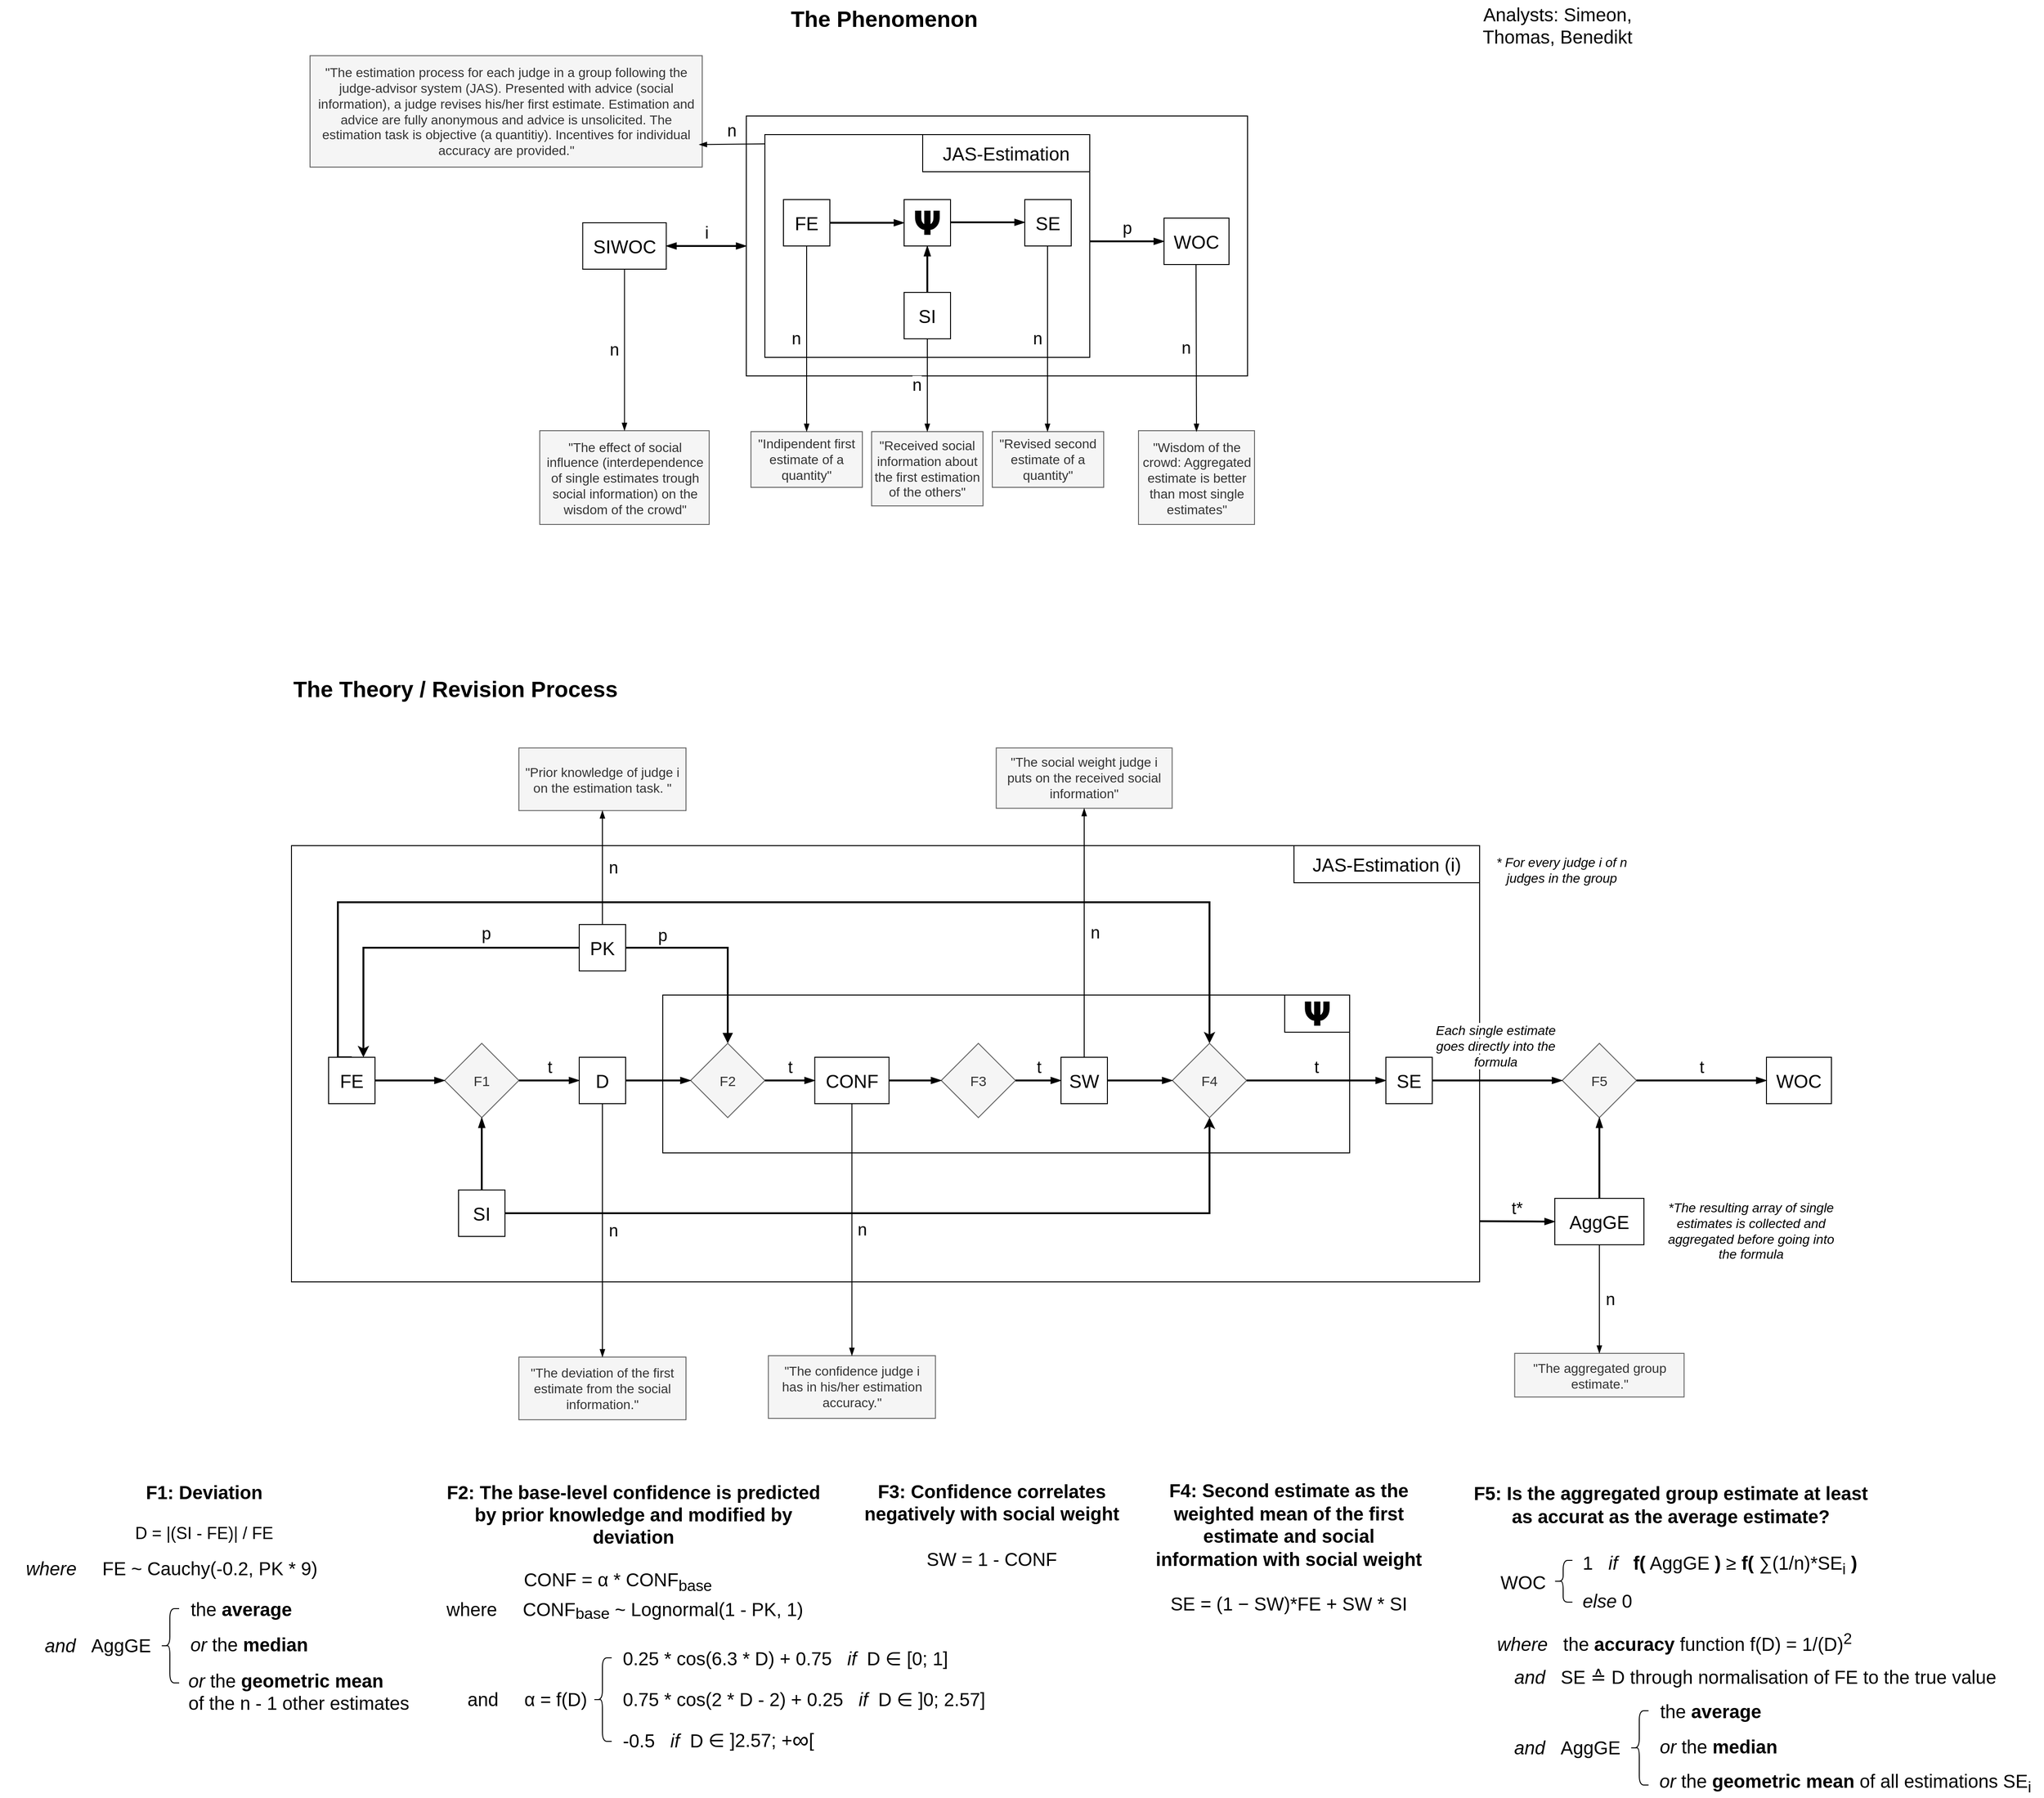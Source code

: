 <mxfile version="26.0.9">
  <diagram name="Seite-1" id="RQTe5mgzZmNywEFpRnqD">
    <mxGraphModel dx="1781" dy="1826" grid="1" gridSize="10" guides="1" tooltips="1" connect="1" arrows="1" fold="1" page="1" pageScale="1" pageWidth="827" pageHeight="1169" math="0" shadow="0">
      <root>
        <mxCell id="0" />
        <mxCell id="1" parent="0" />
        <mxCell id="HI9Pbx4m3uAijnWi6vWS-48" value="" style="group" parent="1" vertex="1" connectable="0">
          <mxGeometry x="-390" y="887" width="1587" height="500" as="geometry" />
        </mxCell>
        <mxCell id="HI9Pbx4m3uAijnWi6vWS-57" value="" style="group" parent="HI9Pbx4m3uAijnWi6vWS-48" vertex="1" connectable="0">
          <mxGeometry x="100" y="9" width="1365" height="470" as="geometry" />
        </mxCell>
        <mxCell id="HI9Pbx4m3uAijnWi6vWS-58" value="" style="rounded=0;whiteSpace=wrap;html=1;fillColor=none;" parent="HI9Pbx4m3uAijnWi6vWS-57" vertex="1">
          <mxGeometry width="1280" height="470" as="geometry" />
        </mxCell>
        <mxCell id="HI9Pbx4m3uAijnWi6vWS-59" value="JAS-Estimation (i)" style="rounded=0;whiteSpace=wrap;html=1;fontSize=20;" parent="HI9Pbx4m3uAijnWi6vWS-57" vertex="1">
          <mxGeometry x="1080" width="200" height="40" as="geometry" />
        </mxCell>
        <mxCell id="HI9Pbx4m3uAijnWi6vWS-60" value="&lt;font style=&quot;font-size: 14px; background-color: light-dark(rgb(255, 255, 255), rgb(255, 255, 255));&quot;&gt;&lt;i&gt;Each single estimate goes directly into the formula&lt;/i&gt;&lt;/font&gt;" style="text;html=1;align=center;verticalAlign=middle;whiteSpace=wrap;rounded=0;" parent="HI9Pbx4m3uAijnWi6vWS-57" vertex="1">
          <mxGeometry x="1230" y="201" width="135" height="30" as="geometry" />
        </mxCell>
        <mxCell id="HI9Pbx4m3uAijnWi6vWS-34" value="&lt;font style=&quot;font-size: 18px;&quot;&gt;p&lt;/font&gt;" style="text;html=1;align=center;verticalAlign=middle;whiteSpace=wrap;rounded=0;" parent="HI9Pbx4m3uAijnWi6vWS-57" vertex="1">
          <mxGeometry x="370" y="82" width="60" height="30" as="geometry" />
        </mxCell>
        <mxCell id="HI9Pbx4m3uAijnWi6vWS-1" value="PK" style="rounded=0;whiteSpace=wrap;html=1;fontSize=20;" parent="HI9Pbx4m3uAijnWi6vWS-57" vertex="1">
          <mxGeometry x="310" y="85" width="50" height="50" as="geometry" />
        </mxCell>
        <mxCell id="HI9Pbx4m3uAijnWi6vWS-54" value="" style="rounded=0;whiteSpace=wrap;html=1;fillColor=none;strokeColor=#000000;strokeWidth=1;" parent="HI9Pbx4m3uAijnWi6vWS-48" vertex="1">
          <mxGeometry x="500" y="170" width="740" height="170" as="geometry" />
        </mxCell>
        <mxCell id="HI9Pbx4m3uAijnWi6vWS-55" value="&lt;span style=&quot;font-size: 36px;&quot;&gt;&lt;font style=&quot;color: rgb(0, 0, 0);&quot;&gt;𝝭&lt;/font&gt;&lt;/span&gt;" style="rounded=0;whiteSpace=wrap;html=1;strokeWidth=1;strokeColor=#000000;" parent="HI9Pbx4m3uAijnWi6vWS-48" vertex="1">
          <mxGeometry x="1170" y="170" width="70" height="40" as="geometry" />
        </mxCell>
        <mxCell id="PKGyjkcOjaS4IfkWWpPk-75" value="&lt;font&gt;&lt;i&gt;* For every judge i of n judges in the group&lt;/i&gt;&lt;/font&gt;" style="text;html=1;align=center;verticalAlign=middle;whiteSpace=wrap;rounded=0;fontSize=14;" parent="HI9Pbx4m3uAijnWi6vWS-48" vertex="1">
          <mxGeometry x="1377" y="20" width="183" height="30" as="geometry" />
        </mxCell>
        <mxCell id="PKGyjkcOjaS4IfkWWpPk-26" value="" style="group" parent="1" vertex="1" connectable="0">
          <mxGeometry x="220" y="130" width="350" height="240" as="geometry" />
        </mxCell>
        <mxCell id="PKGyjkcOjaS4IfkWWpPk-27" value="" style="rounded=0;whiteSpace=wrap;html=1;fillColor=none;" parent="PKGyjkcOjaS4IfkWWpPk-26" vertex="1">
          <mxGeometry width="350" height="240" as="geometry" />
        </mxCell>
        <mxCell id="PKGyjkcOjaS4IfkWWpPk-28" value="JAS-Estimation" style="rounded=0;whiteSpace=wrap;html=1;fontSize=20;" parent="PKGyjkcOjaS4IfkWWpPk-26" vertex="1">
          <mxGeometry x="170" width="180" height="40" as="geometry" />
        </mxCell>
        <mxCell id="PKGyjkcOjaS4IfkWWpPk-33" value="" style="rounded=0;whiteSpace=wrap;html=1;fillColor=none;" parent="1" vertex="1">
          <mxGeometry x="200" y="110" width="540" height="280" as="geometry" />
        </mxCell>
        <mxCell id="PKGyjkcOjaS4IfkWWpPk-1" value="FE" style="rounded=0;whiteSpace=wrap;html=1;fontSize=20;" parent="1" vertex="1">
          <mxGeometry x="240" y="200" width="50" height="50" as="geometry" />
        </mxCell>
        <mxCell id="PKGyjkcOjaS4IfkWWpPk-2" value="&lt;span style=&quot;font-size: 36px;&quot;&gt;𝝭&lt;/span&gt;" style="rounded=0;whiteSpace=wrap;html=1;fontSize=20;" parent="1" vertex="1">
          <mxGeometry x="370" y="200" width="50" height="50" as="geometry" />
        </mxCell>
        <mxCell id="PKGyjkcOjaS4IfkWWpPk-3" value="" style="endArrow=blockThin;html=1;rounded=0;strokeWidth=2;endFill=1;exitX=1;exitY=0.5;exitDx=0;exitDy=0;entryX=0;entryY=0.5;entryDx=0;entryDy=0;" parent="1" source="PKGyjkcOjaS4IfkWWpPk-1" target="PKGyjkcOjaS4IfkWWpPk-2" edge="1">
          <mxGeometry width="50" height="50" relative="1" as="geometry">
            <mxPoint x="330" y="310" as="sourcePoint" />
            <mxPoint x="490" y="310" as="targetPoint" />
          </mxGeometry>
        </mxCell>
        <mxCell id="PKGyjkcOjaS4IfkWWpPk-4" value="SE" style="rounded=0;whiteSpace=wrap;html=1;fontSize=20;" parent="1" vertex="1">
          <mxGeometry x="500" y="200" width="50" height="50" as="geometry" />
        </mxCell>
        <mxCell id="PKGyjkcOjaS4IfkWWpPk-5" value="" style="endArrow=blockThin;html=1;rounded=0;strokeWidth=2;endFill=1;exitX=1;exitY=0.5;exitDx=0;exitDy=0;entryX=0;entryY=0.5;entryDx=0;entryDy=0;" parent="1" edge="1">
          <mxGeometry width="50" height="50" relative="1" as="geometry">
            <mxPoint x="420" y="224.5" as="sourcePoint" />
            <mxPoint x="500" y="224.5" as="targetPoint" />
          </mxGeometry>
        </mxCell>
        <mxCell id="PKGyjkcOjaS4IfkWWpPk-7" value="SI" style="rounded=0;whiteSpace=wrap;html=1;fontSize=20;" parent="1" vertex="1">
          <mxGeometry x="370" y="300" width="50" height="50" as="geometry" />
        </mxCell>
        <mxCell id="PKGyjkcOjaS4IfkWWpPk-8" value="" style="endArrow=blockThin;html=1;rounded=0;strokeWidth=2;endFill=1;entryX=0.5;entryY=1;entryDx=0;entryDy=0;" parent="1" target="PKGyjkcOjaS4IfkWWpPk-2" edge="1">
          <mxGeometry width="50" height="50" relative="1" as="geometry">
            <mxPoint x="395" y="300" as="sourcePoint" />
            <mxPoint x="450" y="300" as="targetPoint" />
          </mxGeometry>
        </mxCell>
        <mxCell id="PKGyjkcOjaS4IfkWWpPk-12" value="WOC" style="rounded=0;whiteSpace=wrap;html=1;fontSize=20;" parent="1" vertex="1">
          <mxGeometry x="650" y="220" width="70" height="50" as="geometry" />
        </mxCell>
        <mxCell id="PKGyjkcOjaS4IfkWWpPk-13" value="&lt;font style=&quot;font-size: 18px;&quot;&gt;p&lt;/font&gt;" style="endArrow=blockThin;html=1;rounded=0;labelPosition=center;verticalLabelPosition=top;align=center;verticalAlign=bottom;strokeWidth=2;endFill=1;exitX=1;exitY=0.5;exitDx=0;exitDy=0;" parent="1" edge="1">
          <mxGeometry width="50" height="50" relative="1" as="geometry">
            <mxPoint x="569.991" y="245" as="sourcePoint" />
            <mxPoint x="650" y="245" as="targetPoint" />
          </mxGeometry>
        </mxCell>
        <mxCell id="PKGyjkcOjaS4IfkWWpPk-15" value="SIWOC" style="rounded=0;whiteSpace=wrap;html=1;fontSize=20;" parent="1" vertex="1">
          <mxGeometry x="23.75" y="225" width="90" height="50" as="geometry" />
        </mxCell>
        <mxCell id="PKGyjkcOjaS4IfkWWpPk-16" value="&lt;font style=&quot;font-size: 18px;&quot;&gt;i&lt;/font&gt;" style="endArrow=blockThin;html=1;rounded=0;labelPosition=center;verticalLabelPosition=top;align=center;verticalAlign=bottom;strokeWidth=2;endFill=1;startArrow=blockThin;startFill=1;entryX=0;entryY=0.5;entryDx=0;entryDy=0;exitX=1;exitY=0.5;exitDx=0;exitDy=0;" parent="1" source="PKGyjkcOjaS4IfkWWpPk-15" target="PKGyjkcOjaS4IfkWWpPk-33" edge="1">
          <mxGeometry width="50" height="50" relative="1" as="geometry">
            <mxPoint x="100" y="310" as="sourcePoint" />
            <mxPoint x="170" y="250" as="targetPoint" />
          </mxGeometry>
        </mxCell>
        <mxCell id="PKGyjkcOjaS4IfkWWpPk-17" value="&quot;Indipendent first estimate of a quantity&quot;" style="rounded=0;whiteSpace=wrap;html=1;fillColor=#f5f5f5;fontColor=#333333;strokeColor=#666666;fontSize=14;" parent="1" vertex="1">
          <mxGeometry x="205" y="450" width="120" height="60" as="geometry" />
        </mxCell>
        <mxCell id="PKGyjkcOjaS4IfkWWpPk-18" value="&lt;font style=&quot;font-size: 18px;&quot;&gt;n&lt;/font&gt;" style="endArrow=blockThin;html=1;rounded=0;labelPosition=left;verticalLabelPosition=middle;align=right;verticalAlign=middle;strokeWidth=1;endFill=1;exitX=0.5;exitY=1;exitDx=0;exitDy=0;entryX=0.5;entryY=0;entryDx=0;entryDy=0;spacingRight=5;" parent="1" source="PKGyjkcOjaS4IfkWWpPk-1" target="PKGyjkcOjaS4IfkWWpPk-17" edge="1">
          <mxGeometry width="50" height="50" relative="1" as="geometry">
            <mxPoint x="250" y="300" as="sourcePoint" />
            <mxPoint x="400" y="300" as="targetPoint" />
          </mxGeometry>
        </mxCell>
        <mxCell id="PKGyjkcOjaS4IfkWWpPk-19" value="&quot;Received social information about the first estimation of the others&quot;" style="rounded=0;whiteSpace=wrap;html=1;fillColor=#f5f5f5;fontColor=#333333;strokeColor=#666666;fontSize=14;" parent="1" vertex="1">
          <mxGeometry x="335" y="450" width="120" height="80" as="geometry" />
        </mxCell>
        <mxCell id="PKGyjkcOjaS4IfkWWpPk-20" value="&lt;font style=&quot;font-size: 18px;&quot;&gt;n&lt;/font&gt;" style="endArrow=blockThin;html=1;rounded=0;labelPosition=left;verticalLabelPosition=middle;align=right;verticalAlign=middle;strokeWidth=1;endFill=1;exitX=0.5;exitY=1;exitDx=0;exitDy=0;entryX=0.5;entryY=0;entryDx=0;entryDy=0;spacingRight=5;" parent="1" source="PKGyjkcOjaS4IfkWWpPk-7" target="PKGyjkcOjaS4IfkWWpPk-19" edge="1">
          <mxGeometry width="50" height="50" relative="1" as="geometry">
            <mxPoint x="275" y="260" as="sourcePoint" />
            <mxPoint x="275" y="460" as="targetPoint" />
          </mxGeometry>
        </mxCell>
        <mxCell id="PKGyjkcOjaS4IfkWWpPk-21" value="&quot;Revised second estimate of a quantity&quot;" style="rounded=0;whiteSpace=wrap;html=1;fillColor=#f5f5f5;fontColor=#333333;strokeColor=#666666;fontSize=14;" parent="1" vertex="1">
          <mxGeometry x="465" y="450" width="120" height="60" as="geometry" />
        </mxCell>
        <mxCell id="PKGyjkcOjaS4IfkWWpPk-22" value="&lt;font style=&quot;font-size: 18px;&quot;&gt;n&lt;/font&gt;" style="endArrow=blockThin;html=1;rounded=0;labelPosition=left;verticalLabelPosition=middle;align=right;verticalAlign=middle;strokeWidth=1;endFill=1;exitX=0.5;exitY=1;exitDx=0;exitDy=0;entryX=0.5;entryY=0;entryDx=0;entryDy=0;spacingRight=5;" parent="1" edge="1">
          <mxGeometry width="50" height="50" relative="1" as="geometry">
            <mxPoint x="524.5" y="250" as="sourcePoint" />
            <mxPoint x="524.5" y="450" as="targetPoint" />
          </mxGeometry>
        </mxCell>
        <mxCell id="PKGyjkcOjaS4IfkWWpPk-29" value="&quot;Wisdom of the crowd: Aggregated estimate is better than most single estimates&quot;" style="rounded=0;whiteSpace=wrap;html=1;fillColor=#f5f5f5;fontColor=#333333;strokeColor=#666666;fontSize=14;" parent="1" vertex="1">
          <mxGeometry x="622.5" y="449" width="125" height="101" as="geometry" />
        </mxCell>
        <mxCell id="PKGyjkcOjaS4IfkWWpPk-30" value="&lt;font style=&quot;font-size: 18px;&quot;&gt;n&lt;/font&gt;" style="endArrow=blockThin;html=1;rounded=0;labelPosition=left;verticalLabelPosition=middle;align=right;verticalAlign=middle;strokeWidth=1;endFill=1;exitX=0.5;exitY=1;exitDx=0;exitDy=0;spacingRight=5;" parent="1" edge="1">
          <mxGeometry width="50" height="50" relative="1" as="geometry">
            <mxPoint x="684.5" y="270" as="sourcePoint" />
            <mxPoint x="685" y="450" as="targetPoint" />
          </mxGeometry>
        </mxCell>
        <mxCell id="PKGyjkcOjaS4IfkWWpPk-31" value="&quot;The effect of social influence (interdependence of single estimates trough social information) on the wisdom of the crowd&quot;" style="rounded=0;whiteSpace=wrap;html=1;fillColor=#f5f5f5;fontColor=#333333;strokeColor=#666666;fontSize=14;spacingLeft=3;spacingRight=3;" parent="1" vertex="1">
          <mxGeometry x="-22.5" y="449" width="182.5" height="101" as="geometry" />
        </mxCell>
        <mxCell id="PKGyjkcOjaS4IfkWWpPk-32" value="&lt;font style=&quot;font-size: 18px;&quot;&gt;n&lt;/font&gt;" style="endArrow=blockThin;html=1;rounded=0;labelPosition=left;verticalLabelPosition=middle;align=right;verticalAlign=middle;strokeWidth=1;endFill=1;spacingRight=5;exitX=0.5;exitY=1;exitDx=0;exitDy=0;entryX=0.5;entryY=0;entryDx=0;entryDy=0;" parent="1" source="PKGyjkcOjaS4IfkWWpPk-15" target="PKGyjkcOjaS4IfkWWpPk-31" edge="1">
          <mxGeometry width="50" height="50" relative="1" as="geometry">
            <mxPoint x="70" y="280" as="sourcePoint" />
            <mxPoint x="65" y="449" as="targetPoint" />
          </mxGeometry>
        </mxCell>
        <mxCell id="PKGyjkcOjaS4IfkWWpPk-34" value="&quot;The estimation process for each judge in a group following the judge-advisor system (JAS). Presented with advice (social information), a judge revises his/her first estimate. Estimation and advice are fully anonymous and advice is unsolicited. The estimation task is objective (a quantitiy). Incentives for individual accuracy are provided.&quot;" style="rounded=0;whiteSpace=wrap;html=1;fillColor=#f5f5f5;fontColor=#333333;strokeColor=#666666;fontSize=14;spacingLeft=5;spacingRight=5;" parent="1" vertex="1">
          <mxGeometry x="-270" y="45" width="422.5" height="120" as="geometry" />
        </mxCell>
        <mxCell id="PKGyjkcOjaS4IfkWWpPk-35" value="&lt;font style=&quot;font-size: 18px;&quot;&gt;n&lt;/font&gt;" style="endArrow=blockThin;html=1;rounded=0;labelPosition=center;verticalLabelPosition=top;align=center;verticalAlign=bottom;strokeWidth=1;endFill=1;exitX=0.037;exitY=0.107;exitDx=0;exitDy=0;exitPerimeter=0;entryX=0.992;entryY=0.798;entryDx=0;entryDy=0;entryPerimeter=0;" parent="1" source="PKGyjkcOjaS4IfkWWpPk-33" target="PKGyjkcOjaS4IfkWWpPk-34" edge="1">
          <mxGeometry width="50" height="50" relative="1" as="geometry">
            <mxPoint x="220" y="70" as="sourcePoint" />
            <mxPoint x="380" y="70" as="targetPoint" />
          </mxGeometry>
        </mxCell>
        <mxCell id="PKGyjkcOjaS4IfkWWpPk-57" value="&quot;The social weight judge i puts on the received social information&quot;" style="rounded=0;whiteSpace=wrap;html=1;fillColor=#f5f5f5;strokeColor=#666666;fontSize=14;spacingLeft=3;spacingRight=3;fontColor=#333333;" parent="1" vertex="1">
          <mxGeometry x="469.25" y="790.75" width="189.5" height="65" as="geometry" />
        </mxCell>
        <mxCell id="PKGyjkcOjaS4IfkWWpPk-68" value="&quot;The confidence judge i has in his/her estimation accuracy.&quot;" style="rounded=0;whiteSpace=wrap;html=1;fillColor=#f5f5f5;strokeColor=#666666;fontSize=14;spacingLeft=3;spacingRight=3;fontColor=#333333;" parent="1" vertex="1">
          <mxGeometry x="223.75" y="1445.5" width="180" height="67.5" as="geometry" />
        </mxCell>
        <mxCell id="PKGyjkcOjaS4IfkWWpPk-79" value="&lt;b style=&quot;&quot;&gt;&lt;font style=&quot;font-size: 20px;&quot;&gt;F4: Second estimate as the weighted mean of the first estimate and social information with social weight&lt;/font&gt;&lt;/b&gt;&lt;div&gt;&lt;b&gt;&lt;font style=&quot;font-size: 20px;&quot;&gt;&lt;br&gt;&lt;/font&gt;&lt;/b&gt;&lt;div&gt;&lt;font style=&quot;font-size: 20px;&quot;&gt;SE = (1 − SW)*FE + SW * SI&lt;/font&gt;&lt;br&gt;&lt;/div&gt;&lt;/div&gt;" style="text;html=1;align=center;verticalAlign=middle;whiteSpace=wrap;rounded=0;fontSize=17;" parent="1" vertex="1">
          <mxGeometry x="634" y="1587" width="301" height="130" as="geometry" />
        </mxCell>
        <mxCell id="PKGyjkcOjaS4IfkWWpPk-80" value="&lt;b style=&quot;&quot;&gt;&lt;font style=&quot;font-size: 20px;&quot;&gt;F5: Is the aggregated group estimate at least as accurat as the average estimate?&lt;/font&gt;&lt;/b&gt;" style="text;html=1;align=center;verticalAlign=middle;whiteSpace=wrap;rounded=0;fontSize=17;" parent="1" vertex="1">
          <mxGeometry x="981" y="1572" width="430" height="67" as="geometry" />
        </mxCell>
        <mxCell id="HI9Pbx4m3uAijnWi6vWS-29" style="edgeStyle=orthogonalEdgeStyle;rounded=0;orthogonalLoop=1;jettySize=auto;html=1;exitX=0.5;exitY=0;exitDx=0;exitDy=0;entryX=0.5;entryY=0;entryDx=0;entryDy=0;strokeWidth=2;" parent="1" source="PKGyjkcOjaS4IfkWWpPk-83" target="PKGyjkcOjaS4IfkWWpPk-86" edge="1">
          <mxGeometry relative="1" as="geometry">
            <Array as="points">
              <mxPoint x="-240" y="1124" />
              <mxPoint x="-240" y="957" />
              <mxPoint x="699" y="957" />
            </Array>
          </mxGeometry>
        </mxCell>
        <mxCell id="PKGyjkcOjaS4IfkWWpPk-83" value="FE" style="rounded=0;whiteSpace=wrap;html=1;fontSize=20;" parent="1" vertex="1">
          <mxGeometry x="-250" y="1124" width="50" height="50" as="geometry" />
        </mxCell>
        <mxCell id="PKGyjkcOjaS4IfkWWpPk-85" value="SW" style="rounded=0;whiteSpace=wrap;html=1;fontSize=20;" parent="1" vertex="1">
          <mxGeometry x="539" y="1124" width="50" height="50" as="geometry" />
        </mxCell>
        <mxCell id="PKGyjkcOjaS4IfkWWpPk-86" value="F4" style="rhombus;whiteSpace=wrap;html=1;strokeColor=#666666;fillColor=#f5f5f5;fontSize=15;fontColor=#333333;" parent="1" vertex="1">
          <mxGeometry x="659" y="1109" width="80" height="80" as="geometry" />
        </mxCell>
        <mxCell id="PKGyjkcOjaS4IfkWWpPk-87" value="SE" style="rounded=0;whiteSpace=wrap;html=1;fontSize=20;" parent="1" vertex="1">
          <mxGeometry x="889" y="1124" width="50" height="50" as="geometry" />
        </mxCell>
        <mxCell id="PKGyjkcOjaS4IfkWWpPk-88" value="CONF" style="rounded=0;whiteSpace=wrap;html=1;fontSize=20;" parent="1" vertex="1">
          <mxGeometry x="273.75" y="1124" width="80" height="50" as="geometry" />
        </mxCell>
        <mxCell id="PKGyjkcOjaS4IfkWWpPk-92" value="" style="endArrow=blockThin;html=1;rounded=0;strokeWidth=2;endFill=1;exitX=1;exitY=0.5;exitDx=0;exitDy=0;entryX=0;entryY=0.5;entryDx=0;entryDy=0;" parent="1" source="PKGyjkcOjaS4IfkWWpPk-85" target="PKGyjkcOjaS4IfkWWpPk-86" edge="1">
          <mxGeometry width="50" height="50" relative="1" as="geometry">
            <mxPoint x="589" y="1254" as="sourcePoint" />
            <mxPoint x="749" y="1254" as="targetPoint" />
          </mxGeometry>
        </mxCell>
        <mxCell id="PKGyjkcOjaS4IfkWWpPk-93" value="&lt;font style=&quot;font-size: 18px;&quot;&gt;t&lt;/font&gt;" style="endArrow=blockThin;html=1;rounded=0;labelPosition=center;verticalLabelPosition=top;align=center;verticalAlign=bottom;strokeWidth=2;endFill=1;exitX=1;exitY=0.5;exitDx=0;exitDy=0;entryX=0;entryY=0.5;entryDx=0;entryDy=0;" parent="1" source="PKGyjkcOjaS4IfkWWpPk-86" target="PKGyjkcOjaS4IfkWWpPk-87" edge="1">
          <mxGeometry width="50" height="50" relative="1" as="geometry">
            <mxPoint x="789" y="1224" as="sourcePoint" />
            <mxPoint x="949" y="1224" as="targetPoint" />
          </mxGeometry>
        </mxCell>
        <mxCell id="PKGyjkcOjaS4IfkWWpPk-98" style="edgeStyle=orthogonalEdgeStyle;rounded=0;orthogonalLoop=1;jettySize=auto;html=1;exitX=1;exitY=0.5;exitDx=0;exitDy=0;entryX=0.5;entryY=1;entryDx=0;entryDy=0;strokeWidth=2;" parent="1" source="PKGyjkcOjaS4IfkWWpPk-39" target="PKGyjkcOjaS4IfkWWpPk-86" edge="1">
          <mxGeometry relative="1" as="geometry" />
        </mxCell>
        <mxCell id="PKGyjkcOjaS4IfkWWpPk-39" value="SI" style="rounded=0;whiteSpace=wrap;html=1;fontSize=20;" parent="1" vertex="1">
          <mxGeometry x="-110" y="1267" width="50" height="50" as="geometry" />
        </mxCell>
        <mxCell id="PKGyjkcOjaS4IfkWWpPk-105" value="F5" style="rhombus;whiteSpace=wrap;html=1;strokeColor=#666666;fillColor=#f5f5f5;fontSize=15;fontColor=#333333;" parent="1" vertex="1">
          <mxGeometry x="1079" y="1109" width="80" height="80" as="geometry" />
        </mxCell>
        <mxCell id="PKGyjkcOjaS4IfkWWpPk-107" value="" style="endArrow=blockThin;html=1;rounded=0;strokeWidth=2;endFill=1;exitX=1;exitY=0.5;exitDx=0;exitDy=0;entryX=0;entryY=0.5;entryDx=0;entryDy=0;" parent="1" source="PKGyjkcOjaS4IfkWWpPk-87" target="PKGyjkcOjaS4IfkWWpPk-105" edge="1">
          <mxGeometry width="50" height="50" relative="1" as="geometry">
            <mxPoint x="1049" y="1184" as="sourcePoint" />
            <mxPoint x="1179" y="1224" as="targetPoint" />
          </mxGeometry>
        </mxCell>
        <mxCell id="PKGyjkcOjaS4IfkWWpPk-108" value="AggGE" style="rounded=0;whiteSpace=wrap;html=1;fontSize=20;" parent="1" vertex="1">
          <mxGeometry x="1071" y="1276" width="96" height="50" as="geometry" />
        </mxCell>
        <mxCell id="PKGyjkcOjaS4IfkWWpPk-109" value="&lt;font style=&quot;font-size: 18px;&quot;&gt;t*&lt;/font&gt;" style="endArrow=blockThin;html=1;rounded=0;labelPosition=center;verticalLabelPosition=top;align=center;verticalAlign=bottom;strokeWidth=2;endFill=1;exitX=1;exitY=0.861;exitDx=0;exitDy=0;entryX=0;entryY=0.5;entryDx=0;entryDy=0;exitPerimeter=0;" parent="1" source="HI9Pbx4m3uAijnWi6vWS-58" target="PKGyjkcOjaS4IfkWWpPk-108" edge="1">
          <mxGeometry width="50" height="50" relative="1" as="geometry">
            <mxPoint x="979.0" y="1301.5" as="sourcePoint" />
            <mxPoint x="1219" y="1384" as="targetPoint" />
          </mxGeometry>
        </mxCell>
        <mxCell id="PKGyjkcOjaS4IfkWWpPk-110" value="" style="endArrow=blockThin;html=1;rounded=0;strokeWidth=2;endFill=1;exitX=0.5;exitY=0;exitDx=0;exitDy=0;entryX=0.5;entryY=1;entryDx=0;entryDy=0;" parent="1" source="PKGyjkcOjaS4IfkWWpPk-108" target="PKGyjkcOjaS4IfkWWpPk-105" edge="1">
          <mxGeometry width="50" height="50" relative="1" as="geometry">
            <mxPoint x="1139" y="1214" as="sourcePoint" />
            <mxPoint x="1299" y="1214" as="targetPoint" />
          </mxGeometry>
        </mxCell>
        <mxCell id="PKGyjkcOjaS4IfkWWpPk-111" value="&quot;The aggregated group estimate.&quot;" style="rounded=0;whiteSpace=wrap;html=1;fillColor=#f5f5f5;fontColor=#333333;strokeColor=#666666;fontSize=14;spacingLeft=3;spacingRight=3;" parent="1" vertex="1">
          <mxGeometry x="1027.75" y="1443" width="182.5" height="47" as="geometry" />
        </mxCell>
        <mxCell id="PKGyjkcOjaS4IfkWWpPk-112" value="&lt;font style=&quot;font-size: 18px;&quot;&gt;n&lt;/font&gt;" style="endArrow=blockThin;html=1;rounded=0;labelPosition=right;verticalLabelPosition=middle;align=left;verticalAlign=middle;strokeWidth=1;endFill=1;exitX=0.5;exitY=1;exitDx=0;exitDy=0;entryX=0.5;entryY=0;entryDx=0;entryDy=0;spacingLeft=5;" parent="1" source="PKGyjkcOjaS4IfkWWpPk-108" target="PKGyjkcOjaS4IfkWWpPk-111" edge="1">
          <mxGeometry width="50" height="50" relative="1" as="geometry">
            <mxPoint x="1179" y="1364" as="sourcePoint" />
            <mxPoint x="1339" y="1364" as="targetPoint" />
          </mxGeometry>
        </mxCell>
        <mxCell id="PKGyjkcOjaS4IfkWWpPk-113" value="WOC" style="rounded=0;whiteSpace=wrap;html=1;fontSize=20;" parent="1" vertex="1">
          <mxGeometry x="1299" y="1124" width="70" height="50" as="geometry" />
        </mxCell>
        <mxCell id="PKGyjkcOjaS4IfkWWpPk-115" value="&lt;font style=&quot;font-size: 18px;&quot;&gt;t&lt;/font&gt;" style="endArrow=blockThin;html=1;rounded=0;labelPosition=center;verticalLabelPosition=top;align=center;verticalAlign=bottom;strokeWidth=2;endFill=1;exitX=1;exitY=0.5;exitDx=0;exitDy=0;entryX=0;entryY=0.5;entryDx=0;entryDy=0;" parent="1" source="PKGyjkcOjaS4IfkWWpPk-105" target="PKGyjkcOjaS4IfkWWpPk-113" edge="1">
          <mxGeometry width="50" height="50" relative="1" as="geometry">
            <mxPoint x="1229" y="1234" as="sourcePoint" />
            <mxPoint x="1389" y="1234" as="targetPoint" />
          </mxGeometry>
        </mxCell>
        <mxCell id="PKGyjkcOjaS4IfkWWpPk-116" value="&lt;h1 style=&quot;margin-top: 0px;&quot;&gt;The Theory / Revision Process&lt;/h1&gt;" style="text;html=1;whiteSpace=wrap;overflow=hidden;rounded=0;" parent="1" vertex="1">
          <mxGeometry x="-290" y="707" width="900" height="63" as="geometry" />
        </mxCell>
        <mxCell id="PKGyjkcOjaS4IfkWWpPk-117" value="&lt;h1 style=&quot;margin-top: 0px;&quot;&gt;The Phenomenon&lt;/h1&gt;&lt;p&gt;&lt;br&gt;&lt;/p&gt;" style="text;html=1;whiteSpace=wrap;overflow=hidden;rounded=0;" parent="1" vertex="1">
          <mxGeometry x="246" y="-15" width="400" height="50" as="geometry" />
        </mxCell>
        <mxCell id="HI9Pbx4m3uAijnWi6vWS-31" style="edgeStyle=orthogonalEdgeStyle;rounded=0;orthogonalLoop=1;jettySize=auto;html=1;exitX=0;exitY=0.5;exitDx=0;exitDy=0;entryX=0.75;entryY=0;entryDx=0;entryDy=0;strokeWidth=2;" parent="1" source="HI9Pbx4m3uAijnWi6vWS-1" target="PKGyjkcOjaS4IfkWWpPk-83" edge="1">
          <mxGeometry relative="1" as="geometry" />
        </mxCell>
        <mxCell id="HI9Pbx4m3uAijnWi6vWS-69" style="edgeStyle=orthogonalEdgeStyle;rounded=0;orthogonalLoop=1;jettySize=auto;html=1;exitX=1;exitY=0.5;exitDx=0;exitDy=0;entryX=0.5;entryY=0;entryDx=0;entryDy=0;endArrow=block;endFill=1;strokeWidth=2;" parent="1" source="HI9Pbx4m3uAijnWi6vWS-1" target="HI9Pbx4m3uAijnWi6vWS-13" edge="1">
          <mxGeometry relative="1" as="geometry" />
        </mxCell>
        <mxCell id="HI9Pbx4m3uAijnWi6vWS-4" value="D" style="rounded=0;whiteSpace=wrap;html=1;fontSize=20;" parent="1" vertex="1">
          <mxGeometry x="20" y="1124" width="50" height="50" as="geometry" />
        </mxCell>
        <mxCell id="HI9Pbx4m3uAijnWi6vWS-10" value="F3" style="rhombus;whiteSpace=wrap;html=1;strokeColor=#666666;fillColor=#f5f5f5;fontSize=15;fontColor=#333333;" parent="1" vertex="1">
          <mxGeometry x="410" y="1109" width="80" height="80" as="geometry" />
        </mxCell>
        <mxCell id="HI9Pbx4m3uAijnWi6vWS-11" value="" style="endArrow=blockThin;html=1;rounded=0;strokeWidth=2;endFill=1;exitX=1;exitY=0.5;exitDx=0;exitDy=0;entryX=0;entryY=0.5;entryDx=0;entryDy=0;" parent="1" source="PKGyjkcOjaS4IfkWWpPk-88" target="HI9Pbx4m3uAijnWi6vWS-10" edge="1">
          <mxGeometry width="50" height="50" relative="1" as="geometry">
            <mxPoint x="330" y="1227" as="sourcePoint" />
            <mxPoint x="490" y="1227" as="targetPoint" />
          </mxGeometry>
        </mxCell>
        <mxCell id="HI9Pbx4m3uAijnWi6vWS-13" value="F2" style="rhombus;whiteSpace=wrap;html=1;strokeColor=#666666;fillColor=#f5f5f5;fontSize=15;fontColor=#333333;" parent="1" vertex="1">
          <mxGeometry x="140" y="1109" width="80" height="80" as="geometry" />
        </mxCell>
        <mxCell id="HI9Pbx4m3uAijnWi6vWS-15" value="" style="endArrow=blockThin;html=1;rounded=0;strokeWidth=2;endFill=1;exitX=1;exitY=0.5;exitDx=0;exitDy=0;entryX=0;entryY=0.5;entryDx=0;entryDy=0;" parent="1" source="HI9Pbx4m3uAijnWi6vWS-4" target="HI9Pbx4m3uAijnWi6vWS-13" edge="1">
          <mxGeometry width="50" height="50" relative="1" as="geometry">
            <mxPoint x="160" y="1247" as="sourcePoint" />
            <mxPoint x="320" y="1247" as="targetPoint" />
          </mxGeometry>
        </mxCell>
        <mxCell id="HI9Pbx4m3uAijnWi6vWS-16" value="F1" style="rhombus;whiteSpace=wrap;html=1;strokeColor=#666666;fillColor=#f5f5f5;fontSize=15;fontColor=#333333;" parent="1" vertex="1">
          <mxGeometry x="-125" y="1109" width="80" height="80" as="geometry" />
        </mxCell>
        <mxCell id="HI9Pbx4m3uAijnWi6vWS-18" value="" style="endArrow=blockThin;html=1;rounded=0;strokeWidth=2;endFill=1;exitX=0.5;exitY=0;exitDx=0;exitDy=0;entryX=0.5;entryY=1;entryDx=0;entryDy=0;" parent="1" source="PKGyjkcOjaS4IfkWWpPk-39" target="HI9Pbx4m3uAijnWi6vWS-16" edge="1">
          <mxGeometry width="50" height="50" relative="1" as="geometry">
            <mxPoint x="70" y="1237" as="sourcePoint" />
            <mxPoint x="230" y="1237" as="targetPoint" />
          </mxGeometry>
        </mxCell>
        <mxCell id="HI9Pbx4m3uAijnWi6vWS-19" value="" style="endArrow=blockThin;html=1;rounded=0;strokeWidth=2;endFill=1;exitX=1;exitY=0.5;exitDx=0;exitDy=0;entryX=0;entryY=0.5;entryDx=0;entryDy=0;" parent="1" source="PKGyjkcOjaS4IfkWWpPk-83" target="HI9Pbx4m3uAijnWi6vWS-16" edge="1">
          <mxGeometry width="50" height="50" relative="1" as="geometry">
            <mxPoint x="-130" y="1217" as="sourcePoint" />
            <mxPoint x="30" y="1217" as="targetPoint" />
          </mxGeometry>
        </mxCell>
        <mxCell id="HI9Pbx4m3uAijnWi6vWS-22" value="&lt;font style=&quot;font-size: 18px;&quot;&gt;n&lt;/font&gt;" style="endArrow=blockThin;html=1;rounded=0;labelPosition=right;verticalLabelPosition=middle;align=left;verticalAlign=middle;strokeWidth=1;endFill=1;exitX=0.5;exitY=1;exitDx=0;exitDy=0;entryX=0.5;entryY=0;entryDx=0;entryDy=0;spacingLeft=4;" parent="1" source="PKGyjkcOjaS4IfkWWpPk-88" target="PKGyjkcOjaS4IfkWWpPk-68" edge="1">
          <mxGeometry width="50" height="50" relative="1" as="geometry">
            <mxPoint x="370" y="1207" as="sourcePoint" />
            <mxPoint x="530" y="1207" as="targetPoint" />
          </mxGeometry>
        </mxCell>
        <mxCell id="HI9Pbx4m3uAijnWi6vWS-33" value="&lt;font style=&quot;font-size: 18px;&quot;&gt;p&lt;/font&gt;" style="text;html=1;align=center;verticalAlign=middle;whiteSpace=wrap;rounded=0;" parent="1" vertex="1">
          <mxGeometry x="-110" y="976" width="60" height="30" as="geometry" />
        </mxCell>
        <mxCell id="HI9Pbx4m3uAijnWi6vWS-35" value="&lt;font style=&quot;font-size: 18px;&quot;&gt;n&lt;/font&gt;" style="endArrow=blockThin;html=1;rounded=0;labelPosition=right;verticalLabelPosition=middle;align=left;verticalAlign=middle;strokeWidth=1;endFill=1;exitX=0.5;exitY=0;exitDx=0;exitDy=0;entryX=0.5;entryY=1;entryDx=0;entryDy=0;spacingLeft=5;" parent="1" source="PKGyjkcOjaS4IfkWWpPk-85" target="PKGyjkcOjaS4IfkWWpPk-57" edge="1">
          <mxGeometry width="50" height="50" relative="1" as="geometry">
            <mxPoint x="740" y="1077" as="sourcePoint" />
            <mxPoint x="900" y="1077" as="targetPoint" />
          </mxGeometry>
        </mxCell>
        <mxCell id="HI9Pbx4m3uAijnWi6vWS-37" value="&quot;Prior knowledge of judge i on the estimation task. &quot;" style="rounded=0;whiteSpace=wrap;html=1;fillColor=#f5f5f5;strokeColor=#666666;fontSize=14;spacingLeft=3;spacingRight=3;fontColor=#333333;" parent="1" vertex="1">
          <mxGeometry x="-45" y="790.75" width="180" height="67.5" as="geometry" />
        </mxCell>
        <mxCell id="HI9Pbx4m3uAijnWi6vWS-38" value="&lt;font style=&quot;font-size: 18px;&quot;&gt;n&lt;/font&gt;" style="endArrow=blockThin;html=1;rounded=0;labelPosition=right;verticalLabelPosition=middle;align=left;verticalAlign=middle;strokeWidth=1;endFill=1;exitX=0.5;exitY=0;exitDx=0;exitDy=0;entryX=0.5;entryY=1;entryDx=0;entryDy=0;spacingLeft=5;" parent="1" source="HI9Pbx4m3uAijnWi6vWS-1" target="HI9Pbx4m3uAijnWi6vWS-37" edge="1">
          <mxGeometry width="50" height="50" relative="1" as="geometry">
            <mxPoint x="340" y="927" as="sourcePoint" />
            <mxPoint x="500" y="927" as="targetPoint" />
          </mxGeometry>
        </mxCell>
        <mxCell id="HI9Pbx4m3uAijnWi6vWS-42" value="&quot;The deviation of the first estimate from the social information.&quot;" style="rounded=0;whiteSpace=wrap;html=1;fillColor=#f5f5f5;strokeColor=#666666;fontSize=14;spacingLeft=3;spacingRight=3;fontColor=#333333;" parent="1" vertex="1">
          <mxGeometry x="-45" y="1447" width="180" height="67.5" as="geometry" />
        </mxCell>
        <mxCell id="HI9Pbx4m3uAijnWi6vWS-47" value="&lt;font style=&quot;font-size: 18px;&quot;&gt;n&lt;/font&gt;" style="endArrow=blockThin;html=1;rounded=0;labelPosition=right;verticalLabelPosition=middle;align=left;verticalAlign=middle;strokeWidth=1;endFill=1;exitX=0.5;exitY=1;exitDx=0;exitDy=0;entryX=0.5;entryY=0;entryDx=0;entryDy=0;spacingLeft=5;" parent="1" source="HI9Pbx4m3uAijnWi6vWS-4" target="HI9Pbx4m3uAijnWi6vWS-42" edge="1">
          <mxGeometry width="50" height="50" relative="1" as="geometry">
            <mxPoint x="70" y="1377" as="sourcePoint" />
            <mxPoint x="230" y="1377" as="targetPoint" />
          </mxGeometry>
        </mxCell>
        <mxCell id="HI9Pbx4m3uAijnWi6vWS-61" value="&lt;font style=&quot;font-size: 14px; background-color: light-dark(rgb(255, 255, 255), rgb(255, 255, 255));&quot;&gt;&lt;i&gt;*The resulting array of single estimates is collected and aggregated before going into the formula&lt;/i&gt;&lt;/font&gt;" style="text;html=1;align=center;verticalAlign=middle;whiteSpace=wrap;rounded=0;" parent="1" vertex="1">
          <mxGeometry x="1190" y="1296" width="185" height="30" as="geometry" />
        </mxCell>
        <mxCell id="HI9Pbx4m3uAijnWi6vWS-62" value="&lt;font style=&quot;font-size: 20px;&quot;&gt;Analysts: Simeon, Thomas, Benedikt&lt;/font&gt;" style="text;html=1;align=center;verticalAlign=middle;whiteSpace=wrap;rounded=0;fontSize=16;" parent="1" vertex="1">
          <mxGeometry x="989" y="-3" width="170" height="30" as="geometry" />
        </mxCell>
        <mxCell id="HI9Pbx4m3uAijnWi6vWS-70" value="&lt;font style=&quot;font-size: 20px;&quot;&gt;&lt;b&gt;F2: The base-level confidence is predicted by prior knowledge and modified by deviation&lt;/b&gt;&lt;/font&gt;&lt;div style=&quot;line-height: 140%;&quot;&gt;&lt;font style=&quot;font-size: 20px;&quot;&gt;&amp;nbsp;&lt;/font&gt;&lt;div style=&quot;text-align: left;&quot;&gt;&lt;span style=&quot;font-size: 20px; line-height: 140%;&quot;&gt;&amp;nbsp; &amp;nbsp; &amp;nbsp; &amp;nbsp; &amp;nbsp; &amp;nbsp; &amp;nbsp; &amp;nbsp;CONF = &lt;/span&gt;&lt;span style=&quot;background-color: transparent; color: light-dark(rgb(0, 0, 0), rgb(255, 255, 255));&quot;&gt;&lt;font style=&quot;font-size: 20px; line-height: 140%;&quot;&gt;α * CONF&lt;sub style=&quot;line-height: 140%;&quot;&gt;base&lt;/sub&gt;&lt;/font&gt;&lt;/span&gt;&lt;/div&gt;&lt;div style=&quot;text-align: left;&quot;&gt;&lt;font style=&quot;background-color: transparent; color: light-dark(rgb(0, 0, 0), rgb(255, 255, 255)); line-height: 140%; font-size: 20px;&quot;&gt;where&amp;nbsp; &amp;nbsp; &amp;nbsp;&lt;/font&gt;&lt;span style=&quot;background-color: transparent; color: light-dark(rgb(0, 0, 0), rgb(255, 255, 255)); font-size: 20px; line-height: 140%;&quot;&gt;CONF&lt;/span&gt;&lt;sub style=&quot;background-color: transparent; color: light-dark(rgb(0, 0, 0), rgb(255, 255, 255)); line-height: 140%;&quot;&gt;&lt;font style=&quot;font-size: 17px; line-height: 140%;&quot;&gt;base&lt;/font&gt;&lt;/sub&gt;&lt;span style=&quot;background-color: transparent; color: light-dark(rgb(0, 0, 0), rgb(255, 255, 255)); font-size: 20px; line-height: 140%;&quot;&gt;&amp;nbsp;&lt;/span&gt;&lt;span style=&quot;background-color: transparent; color: light-dark(rgb(0, 0, 0), rgb(255, 255, 255)); font-size: 20px; line-height: 140%;&quot;&gt;~ Lognormal(1 - PK, 1)&lt;/span&gt;&lt;/div&gt;&lt;div style=&quot;text-align: left;&quot;&gt;&lt;span style=&quot;background-color: transparent; color: light-dark(rgb(0, 0, 0), rgb(255, 255, 255));&quot;&gt;&lt;font style=&quot;font-size: 20px; line-height: 140%;&quot;&gt;&amp;nbsp; &amp;nbsp; &amp;nbsp; &amp;nbsp; &amp;nbsp;&lt;/font&gt;&lt;/span&gt;&lt;/div&gt;&lt;/div&gt;" style="text;html=1;align=center;verticalAlign=middle;whiteSpace=wrap;rounded=0;" parent="1" vertex="1">
          <mxGeometry x="-124" y="1597" width="405" height="150" as="geometry" />
        </mxCell>
        <mxCell id="HI9Pbx4m3uAijnWi6vWS-73" value="&lt;div&gt;&lt;span style=&quot;text-align: left;&quot;&gt;&lt;font style=&quot;font-size: 20px;&quot;&gt;&lt;b&gt;F1: Deviation&lt;/b&gt;&lt;/font&gt;&lt;/span&gt;&lt;/div&gt;&lt;div&gt;&lt;span style=&quot;background-color: transparent; color: light-dark(rgb(0, 0, 0), rgb(255, 255, 255)); text-align: left;&quot;&gt;&lt;br&gt;&lt;/span&gt;&lt;/div&gt;&lt;div&gt;&lt;span style=&quot;background-color: transparent; color: light-dark(rgb(0, 0, 0), rgb(255, 255, 255)); text-align: left;&quot;&gt;D = |(SI - FE)| / FE&lt;/span&gt;&lt;/div&gt;" style="text;html=1;align=center;verticalAlign=middle;whiteSpace=wrap;rounded=0;fontSize=18;" parent="1" vertex="1">
          <mxGeometry x="-549" y="1574" width="330" height="80" as="geometry" />
        </mxCell>
        <mxCell id="3c774us1H-8BARN5G9tz-1" value="&lt;font style=&quot;font-size: 18px;&quot;&gt;t&lt;/font&gt;" style="endArrow=blockThin;html=1;rounded=0;labelPosition=center;verticalLabelPosition=top;align=center;verticalAlign=bottom;strokeWidth=2;endFill=1;exitX=1;exitY=0.5;exitDx=0;exitDy=0;entryX=0;entryY=0.5;entryDx=0;entryDy=0;" parent="1" source="HI9Pbx4m3uAijnWi6vWS-10" target="PKGyjkcOjaS4IfkWWpPk-85" edge="1">
          <mxGeometry width="50" height="50" relative="1" as="geometry">
            <mxPoint x="520" y="1230" as="sourcePoint" />
            <mxPoint x="680" y="1230" as="targetPoint" />
          </mxGeometry>
        </mxCell>
        <mxCell id="3c774us1H-8BARN5G9tz-3" value="&lt;font style=&quot;font-size: 18px;&quot;&gt;t&lt;/font&gt;" style="endArrow=blockThin;html=1;rounded=0;labelPosition=center;verticalLabelPosition=top;align=center;verticalAlign=bottom;strokeWidth=2;endFill=1;exitX=1;exitY=0.5;exitDx=0;exitDy=0;entryX=0;entryY=0.5;entryDx=0;entryDy=0;" parent="1" source="HI9Pbx4m3uAijnWi6vWS-13" target="PKGyjkcOjaS4IfkWWpPk-88" edge="1">
          <mxGeometry width="50" height="50" relative="1" as="geometry">
            <mxPoint x="300" y="1240" as="sourcePoint" />
            <mxPoint x="460" y="1240" as="targetPoint" />
          </mxGeometry>
        </mxCell>
        <mxCell id="3c774us1H-8BARN5G9tz-4" value="&lt;font style=&quot;font-size: 18px;&quot;&gt;t&lt;/font&gt;" style="endArrow=blockThin;html=1;rounded=0;labelPosition=center;verticalLabelPosition=top;align=center;verticalAlign=bottom;strokeWidth=2;endFill=1;exitX=1;exitY=0.5;exitDx=0;exitDy=0;entryX=0;entryY=0.5;entryDx=0;entryDy=0;" parent="1" source="HI9Pbx4m3uAijnWi6vWS-16" target="HI9Pbx4m3uAijnWi6vWS-4" edge="1">
          <mxGeometry width="50" height="50" relative="1" as="geometry">
            <mxPoint x="-10" y="1090" as="sourcePoint" />
            <mxPoint x="150" y="1090" as="targetPoint" />
          </mxGeometry>
        </mxCell>
        <mxCell id="E7jn8x-j8wrXgCCPajOB-1" value="" style="group" vertex="1" connectable="0" parent="1">
          <mxGeometry x="-119" y="1756" width="660" height="117" as="geometry" />
        </mxCell>
        <mxCell id="3c774us1H-8BARN5G9tz-5" value="" style="shape=curlyBracket;whiteSpace=wrap;html=1;rounded=1;labelPosition=left;verticalLabelPosition=middle;align=right;verticalAlign=middle;" parent="E7jn8x-j8wrXgCCPajOB-1" vertex="1">
          <mxGeometry x="154" y="15" width="20" height="90" as="geometry" />
        </mxCell>
        <mxCell id="3c774us1H-8BARN5G9tz-6" value="&lt;span style=&quot;font-size: 20px;&quot;&gt;0.25 * cos(6.3 * D) + 0.75&amp;nbsp; &amp;nbsp;&lt;i&gt;if&lt;/i&gt;&amp;nbsp; D&lt;/span&gt;&lt;font style=&quot;font-size: 20px;&quot;&gt;&amp;nbsp;∈ [0; 1]&lt;/font&gt;" style="text;html=1;align=left;verticalAlign=middle;whiteSpace=wrap;rounded=0;" parent="E7jn8x-j8wrXgCCPajOB-1" vertex="1">
          <mxGeometry x="184" width="476" height="30" as="geometry" />
        </mxCell>
        <mxCell id="3c774us1H-8BARN5G9tz-7" value="&lt;span style=&quot;font-size: 20px;&quot;&gt;-0.5&amp;nbsp; &amp;nbsp;&lt;i&gt;if&lt;/i&gt;&amp;nbsp;&amp;nbsp;&lt;/span&gt;&lt;span style=&quot;font-size: 20px;&quot;&gt;D&lt;/span&gt;&lt;font style=&quot;&quot;&gt;&lt;span style=&quot;font-size: 20px;&quot;&gt;&amp;nbsp;∈ ]2.57; +&lt;/span&gt;&lt;span style=&quot;vertical-align: -5%;&quot;&gt;&lt;span style=&quot;&quot; class=&quot;texhtml&quot;&gt;&lt;font style=&quot;font-size: 25px;&quot;&gt;∞&lt;/font&gt;&lt;/span&gt;&lt;/span&gt;&lt;span style=&quot;font-size: 20px;&quot;&gt;[&lt;/span&gt;&lt;/font&gt;" style="text;html=1;align=left;verticalAlign=middle;whiteSpace=wrap;rounded=0;" parent="E7jn8x-j8wrXgCCPajOB-1" vertex="1">
          <mxGeometry x="184" y="87" width="306" height="30" as="geometry" />
        </mxCell>
        <mxCell id="3c774us1H-8BARN5G9tz-8" value="&lt;span style=&quot;font-size: 20px;&quot;&gt;0.75 * cos(2 * D - 2) + 0.25&amp;nbsp; &amp;nbsp;&lt;i&gt;if&lt;/i&gt;&amp;nbsp; D&lt;/span&gt;&lt;font style=&quot;font-size: 20px;&quot;&gt;&amp;nbsp;∈ ]0; 2.57]&lt;/font&gt;" style="text;html=1;align=left;verticalAlign=middle;whiteSpace=wrap;rounded=0;" parent="E7jn8x-j8wrXgCCPajOB-1" vertex="1">
          <mxGeometry x="184" y="44" width="466" height="30" as="geometry" />
        </mxCell>
        <mxCell id="3c774us1H-8BARN5G9tz-10" value="&lt;font style=&quot;font-size: 20px;&quot;&gt;&lt;span style=&quot;&quot;&gt;&amp;nbsp; &amp;nbsp;and&amp;nbsp; &amp;nbsp; &amp;nbsp;α&lt;/span&gt;&lt;span style=&quot;&quot;&gt;&amp;nbsp;= f(D)&lt;/span&gt;&lt;/font&gt;" style="text;html=1;align=left;verticalAlign=middle;whiteSpace=wrap;rounded=0;" parent="E7jn8x-j8wrXgCCPajOB-1" vertex="1">
          <mxGeometry y="44" width="160" height="30" as="geometry" />
        </mxCell>
        <mxCell id="E7jn8x-j8wrXgCCPajOB-2" value="&lt;b style=&quot;&quot;&gt;&lt;font style=&quot;font-size: 20px;&quot;&gt;F3: Confidence correlates negatively with social weight&lt;/font&gt;&lt;/b&gt;&lt;div&gt;&lt;b&gt;&lt;font style=&quot;font-size: 20px;&quot;&gt;&lt;br&gt;&lt;/font&gt;&lt;/b&gt;&lt;div&gt;&lt;font style=&quot;font-size: 20px;&quot;&gt;SW = 1 - CONF&lt;/font&gt;&lt;br&gt;&lt;/div&gt;&lt;/div&gt;" style="text;html=1;align=center;verticalAlign=middle;whiteSpace=wrap;rounded=0;fontSize=17;" vertex="1" parent="1">
          <mxGeometry x="313.5" y="1563" width="301" height="130" as="geometry" />
        </mxCell>
        <mxCell id="E7jn8x-j8wrXgCCPajOB-3" value="WOC" style="text;html=1;align=center;verticalAlign=middle;whiteSpace=wrap;rounded=0;fontSize=20;" vertex="1" parent="1">
          <mxGeometry x="1007" y="1673.5" width="60" height="30" as="geometry" />
        </mxCell>
        <mxCell id="E7jn8x-j8wrXgCCPajOB-5" value="" style="shape=curlyBracket;whiteSpace=wrap;html=1;rounded=1;labelPosition=left;verticalLabelPosition=middle;align=right;verticalAlign=middle;" vertex="1" parent="1">
          <mxGeometry x="1070" y="1666" width="20" height="45" as="geometry" />
        </mxCell>
        <mxCell id="E7jn8x-j8wrXgCCPajOB-6" value="1&amp;nbsp; &amp;nbsp;&lt;i&gt;if&lt;/i&gt;&amp;nbsp; &amp;nbsp;&lt;b&gt;f(&lt;/b&gt; AggGE &lt;b&gt;)&lt;/b&gt;&amp;nbsp;≥&amp;nbsp;&lt;b&gt;f(&lt;/b&gt; ∑(1/n)*SE&lt;sub&gt;i&lt;/sub&gt;&amp;nbsp;&lt;b&gt;)&lt;/b&gt;" style="text;html=1;align=left;verticalAlign=middle;whiteSpace=wrap;rounded=0;fontSize=20;" vertex="1" parent="1">
          <mxGeometry x="1099" y="1656" width="361" height="30" as="geometry" />
        </mxCell>
        <mxCell id="E7jn8x-j8wrXgCCPajOB-7" value="&lt;i&gt;else &lt;/i&gt;0" style="text;html=1;align=left;verticalAlign=middle;whiteSpace=wrap;rounded=0;fontSize=20;" vertex="1" parent="1">
          <mxGeometry x="1099" y="1694" width="361" height="30" as="geometry" />
        </mxCell>
        <mxCell id="E7jn8x-j8wrXgCCPajOB-8" value="&lt;i&gt;where&amp;nbsp; &amp;nbsp;&lt;/i&gt;the &lt;b&gt;accuracy&lt;/b&gt; function f(D) = 1/(D)&lt;sup&gt;2&lt;/sup&gt;" style="text;html=1;align=center;verticalAlign=middle;whiteSpace=wrap;rounded=0;fontSize=20;" vertex="1" parent="1">
          <mxGeometry x="970" y="1739" width="460" height="30" as="geometry" />
        </mxCell>
        <mxCell id="E7jn8x-j8wrXgCCPajOB-9" value="&lt;i&gt;and&amp;nbsp; &amp;nbsp;&lt;/i&gt;SE&amp;nbsp;≙ D&amp;nbsp;through normalisation of FE to the true value" style="text;html=1;align=center;verticalAlign=middle;whiteSpace=wrap;rounded=0;fontSize=20;" vertex="1" parent="1">
          <mxGeometry x="1016.5" y="1776" width="540" height="30" as="geometry" />
        </mxCell>
        <mxCell id="E7jn8x-j8wrXgCCPajOB-10" value="&lt;i&gt;and&amp;nbsp; &amp;nbsp;&lt;/i&gt;AggGE" style="text;html=1;align=center;verticalAlign=middle;whiteSpace=wrap;rounded=0;fontSize=20;" vertex="1" parent="1">
          <mxGeometry x="1017" y="1852" width="135" height="30" as="geometry" />
        </mxCell>
        <mxCell id="E7jn8x-j8wrXgCCPajOB-11" value="" style="shape=curlyBracket;whiteSpace=wrap;html=1;rounded=1;labelPosition=left;verticalLabelPosition=middle;align=right;verticalAlign=middle;" vertex="1" parent="1">
          <mxGeometry x="1152" y="1828" width="20" height="80" as="geometry" />
        </mxCell>
        <mxCell id="E7jn8x-j8wrXgCCPajOB-12" value="the &lt;b&gt;average&lt;/b&gt;" style="text;html=1;align=center;verticalAlign=middle;whiteSpace=wrap;rounded=0;fontSize=20;" vertex="1" parent="1">
          <mxGeometry x="1182" y="1813" width="114" height="30" as="geometry" />
        </mxCell>
        <mxCell id="E7jn8x-j8wrXgCCPajOB-15" value="&lt;i&gt;or&lt;/i&gt; the &lt;b&gt;median&lt;/b&gt;" style="text;html=1;align=center;verticalAlign=middle;whiteSpace=wrap;rounded=0;fontSize=20;" vertex="1" parent="1">
          <mxGeometry x="1175" y="1851" width="145" height="30" as="geometry" />
        </mxCell>
        <mxCell id="E7jn8x-j8wrXgCCPajOB-17" value="&lt;i&gt;or&lt;/i&gt; the &lt;b&gt;geometric mean&lt;/b&gt; of all estimations SE&lt;sub&gt;i&lt;/sub&gt;" style="text;html=1;align=center;verticalAlign=middle;whiteSpace=wrap;rounded=0;fontSize=20;" vertex="1" parent="1">
          <mxGeometry x="1171" y="1891" width="426" height="30" as="geometry" />
        </mxCell>
        <mxCell id="E7jn8x-j8wrXgCCPajOB-23" value="" style="group;align=left;" vertex="1" connectable="0" parent="1">
          <mxGeometry x="-566" y="1703" width="403" height="119" as="geometry" />
        </mxCell>
        <mxCell id="E7jn8x-j8wrXgCCPajOB-18" value="&lt;i&gt;and&amp;nbsp; &amp;nbsp;&lt;/i&gt;AggGE" style="text;html=1;align=center;verticalAlign=middle;whiteSpace=wrap;rounded=0;fontSize=20;" vertex="1" parent="E7jn8x-j8wrXgCCPajOB-23">
          <mxGeometry y="39" width="135" height="30" as="geometry" />
        </mxCell>
        <mxCell id="E7jn8x-j8wrXgCCPajOB-19" value="" style="shape=curlyBracket;whiteSpace=wrap;html=1;rounded=1;labelPosition=left;verticalLabelPosition=middle;align=right;verticalAlign=middle;" vertex="1" parent="E7jn8x-j8wrXgCCPajOB-23">
          <mxGeometry x="135" y="15" width="20" height="80" as="geometry" />
        </mxCell>
        <mxCell id="E7jn8x-j8wrXgCCPajOB-20" value="the &lt;b&gt;average&lt;/b&gt;" style="text;html=1;align=center;verticalAlign=middle;whiteSpace=wrap;rounded=0;fontSize=20;" vertex="1" parent="E7jn8x-j8wrXgCCPajOB-23">
          <mxGeometry x="165" width="114" height="30" as="geometry" />
        </mxCell>
        <mxCell id="E7jn8x-j8wrXgCCPajOB-21" value="&lt;i&gt;or&lt;/i&gt; the &lt;b&gt;median&lt;/b&gt;" style="text;html=1;align=center;verticalAlign=middle;whiteSpace=wrap;rounded=0;fontSize=20;" vertex="1" parent="E7jn8x-j8wrXgCCPajOB-23">
          <mxGeometry x="158" y="38" width="145" height="30" as="geometry" />
        </mxCell>
        <mxCell id="E7jn8x-j8wrXgCCPajOB-22" value="&lt;i&gt;or&lt;/i&gt; the &lt;b&gt;geometric mean&lt;/b&gt;&amp;nbsp;&lt;div style=&quot;&quot;&gt;&lt;span style=&quot;background-color: transparent; color: light-dark(rgb(0, 0, 0), rgb(255, 255, 255));&quot;&gt;of the n - 1 other estimates&lt;/span&gt;&lt;/div&gt;" style="text;html=1;align=left;verticalAlign=middle;whiteSpace=wrap;rounded=0;fontSize=20;" vertex="1" parent="E7jn8x-j8wrXgCCPajOB-23">
          <mxGeometry x="163" y="89" width="249" height="30" as="geometry" />
        </mxCell>
        <mxCell id="E7jn8x-j8wrXgCCPajOB-24" value="&lt;i style=&quot;text-align: left;&quot;&gt;where&lt;/i&gt;&lt;span style=&quot;text-align: left;&quot;&gt;&amp;nbsp; &amp;nbsp; &amp;nbsp;FE ~ Cauchy(-0.2, PK * 9)&lt;/span&gt;" style="text;html=1;align=center;verticalAlign=middle;whiteSpace=wrap;rounded=0;fontSize=20;" vertex="1" parent="1">
          <mxGeometry x="-604" y="1659" width="370" height="30" as="geometry" />
        </mxCell>
      </root>
    </mxGraphModel>
  </diagram>
</mxfile>
